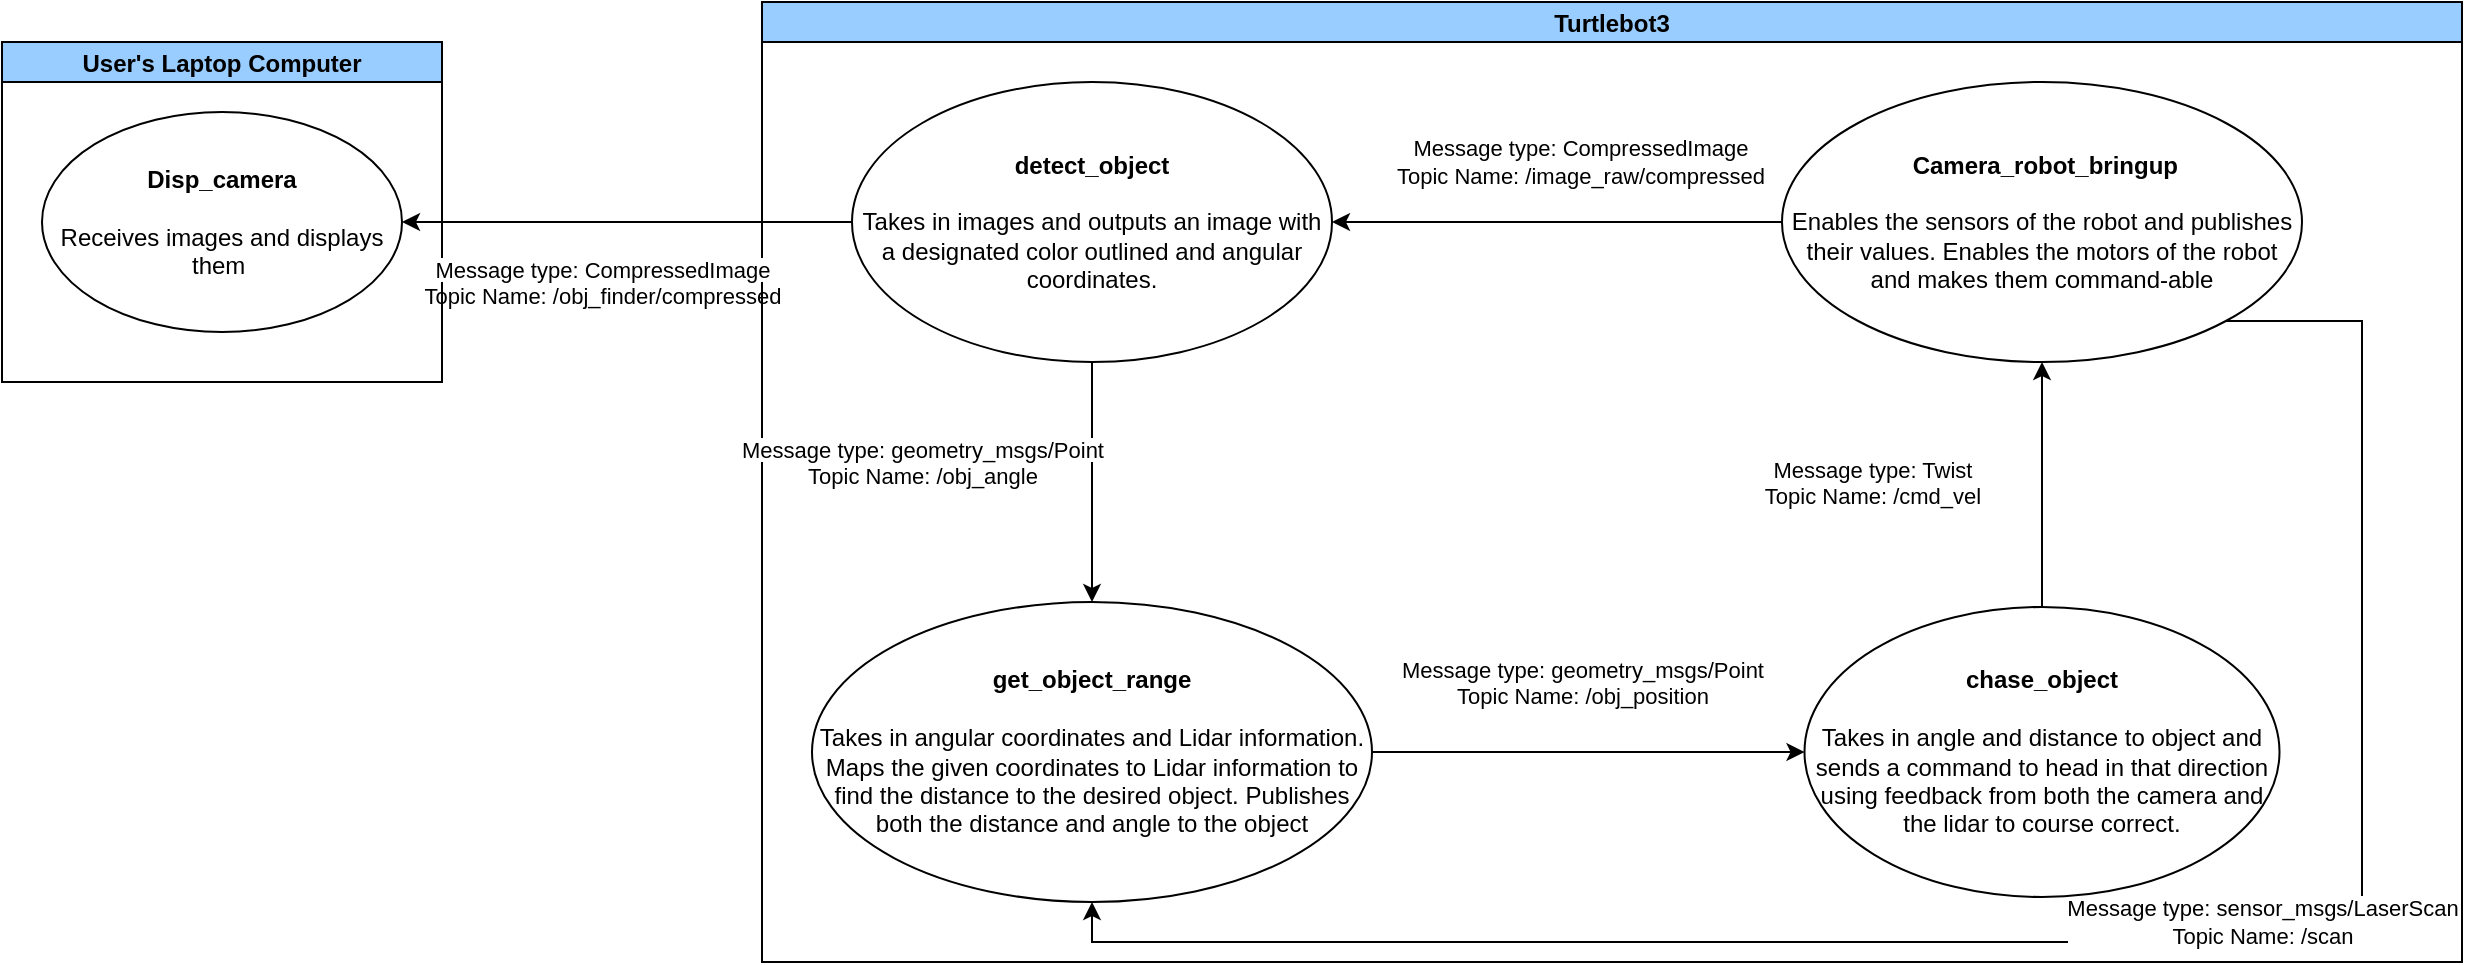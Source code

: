 <mxfile version="26.0.11">
  <diagram name="Page-1" id="Hwkt8vP_BsYERNc1rVaC">
    <mxGraphModel dx="1343" dy="611" grid="1" gridSize="10" guides="1" tooltips="1" connect="1" arrows="1" fold="1" page="1" pageScale="1" pageWidth="850" pageHeight="1100" math="0" shadow="0">
      <root>
        <mxCell id="0" />
        <mxCell id="1" parent="0" />
        <mxCell id="fQJ9Ryaz9KeabCS2UVXC-16" value="User&#39;s Laptop Computer" style="swimlane;startSize=20;horizontal=1;containerType=tree;newEdgeStyle={&quot;edgeStyle&quot;:&quot;elbowEdgeStyle&quot;,&quot;startArrow&quot;:&quot;none&quot;,&quot;endArrow&quot;:&quot;none&quot;};fillColor=#99CCFF;" parent="1" vertex="1">
          <mxGeometry x="300" y="170" width="220" height="170" as="geometry" />
        </mxCell>
        <mxCell id="fQJ9Ryaz9KeabCS2UVXC-25" value="&lt;b&gt;Disp_camera&lt;/b&gt;&lt;div&gt;&lt;b&gt;&lt;br&gt;&lt;/b&gt;&lt;/div&gt;&lt;div&gt;Receives images and displays them&amp;nbsp;&lt;/div&gt;" style="ellipse;whiteSpace=wrap;html=1;" parent="fQJ9Ryaz9KeabCS2UVXC-16" vertex="1">
          <mxGeometry x="20" y="35" width="180" height="110" as="geometry" />
        </mxCell>
        <mxCell id="fQJ9Ryaz9KeabCS2UVXC-24" value="Turtlebot3" style="swimlane;startSize=20;horizontal=1;containerType=tree;newEdgeStyle={&quot;edgeStyle&quot;:&quot;elbowEdgeStyle&quot;,&quot;startArrow&quot;:&quot;none&quot;,&quot;endArrow&quot;:&quot;none&quot;};fillColor=#99CCFF;" parent="1" vertex="1">
          <mxGeometry x="680" y="150" width="850" height="480" as="geometry" />
        </mxCell>
        <mxCell id="zRsS4sIv_-Lq1t2ImjYy-5" style="edgeStyle=orthogonalEdgeStyle;rounded=0;orthogonalLoop=1;jettySize=auto;html=1;exitX=1;exitY=1;exitDx=0;exitDy=0;entryX=0.5;entryY=1;entryDx=0;entryDy=0;" edge="1" parent="fQJ9Ryaz9KeabCS2UVXC-24" source="fQJ9Ryaz9KeabCS2UVXC-27" target="fQJ9Ryaz9KeabCS2UVXC-29">
          <mxGeometry relative="1" as="geometry">
            <Array as="points">
              <mxPoint x="800" y="160" />
              <mxPoint x="800" y="470" />
              <mxPoint x="165" y="470" />
            </Array>
          </mxGeometry>
        </mxCell>
        <mxCell id="zRsS4sIv_-Lq1t2ImjYy-6" value="Message type: sensor_msgs/LaserScan&lt;br&gt;Topic Name: /scan" style="edgeLabel;html=1;align=center;verticalAlign=middle;resizable=0;points=[];" vertex="1" connectable="0" parent="zRsS4sIv_-Lq1t2ImjYy-5">
          <mxGeometry x="-0.593" y="3" relative="1" as="geometry">
            <mxPoint x="-53" y="158" as="offset" />
          </mxGeometry>
        </mxCell>
        <mxCell id="fQJ9Ryaz9KeabCS2UVXC-27" value="&lt;b&gt;&amp;nbsp;Camera_robot_bringup&lt;/b&gt;&lt;div&gt;&lt;b&gt;&lt;br&gt;&lt;/b&gt;&lt;/div&gt;&lt;div&gt;Enables the sensors of the robot and publishes their values. Enables the motors of the robot and makes them command-able&lt;/div&gt;" style="ellipse;whiteSpace=wrap;html=1;" parent="fQJ9Ryaz9KeabCS2UVXC-24" vertex="1">
          <mxGeometry x="510" y="40" width="260" height="140" as="geometry" />
        </mxCell>
        <mxCell id="fQJ9Ryaz9KeabCS2UVXC-29" value="&lt;b&gt;get_object_range&lt;/b&gt;&lt;div&gt;&lt;b&gt;&lt;br&gt;&lt;/b&gt;&lt;/div&gt;&lt;div&gt;Takes in angular coordinates and Lidar information. Maps the given coordinates to Lidar information to find the distance to the desired object. Publishes both the distance and angle to the object&lt;/div&gt;" style="ellipse;whiteSpace=wrap;html=1;" parent="fQJ9Ryaz9KeabCS2UVXC-24" vertex="1">
          <mxGeometry x="25" y="300" width="280" height="150" as="geometry" />
        </mxCell>
        <mxCell id="fQJ9Ryaz9KeabCS2UVXC-30" value="&lt;b&gt;chase_object&lt;/b&gt;&lt;div&gt;&lt;b&gt;&lt;br&gt;&lt;/b&gt;&lt;/div&gt;&lt;div&gt;Takes in angle and distance to object and sends a command to head in that direction using feedback from both the camera and the lidar to course correct.&lt;/div&gt;" style="ellipse;whiteSpace=wrap;html=1;" parent="fQJ9Ryaz9KeabCS2UVXC-24" vertex="1">
          <mxGeometry x="521.25" y="302.5" width="237.5" height="145" as="geometry" />
        </mxCell>
        <mxCell id="fQJ9Ryaz9KeabCS2UVXC-28" value="&lt;b&gt;detect_object&lt;/b&gt;&lt;div&gt;&lt;b&gt;&lt;br&gt;&lt;/b&gt;&lt;/div&gt;&lt;div&gt;Takes in images and outputs an image with a designated color outlined and angular coordinates.&lt;/div&gt;" style="ellipse;whiteSpace=wrap;html=1;" parent="fQJ9Ryaz9KeabCS2UVXC-24" vertex="1">
          <mxGeometry x="45" y="40" width="240" height="140" as="geometry" />
        </mxCell>
        <mxCell id="fQJ9Ryaz9KeabCS2UVXC-40" value="" style="endArrow=classic;html=1;rounded=0;exitX=0.5;exitY=0;exitDx=0;exitDy=0;entryX=0.5;entryY=1;entryDx=0;entryDy=0;" parent="fQJ9Ryaz9KeabCS2UVXC-24" source="fQJ9Ryaz9KeabCS2UVXC-30" target="fQJ9Ryaz9KeabCS2UVXC-27" edge="1">
          <mxGeometry width="50" height="50" relative="1" as="geometry">
            <mxPoint x="310" y="230" as="sourcePoint" />
            <mxPoint x="410" y="210" as="targetPoint" />
          </mxGeometry>
        </mxCell>
        <mxCell id="fQJ9Ryaz9KeabCS2UVXC-41" value="" style="endArrow=classic;html=1;rounded=0;exitX=1;exitY=0.5;exitDx=0;exitDy=0;entryX=0;entryY=0.5;entryDx=0;entryDy=0;" parent="fQJ9Ryaz9KeabCS2UVXC-24" source="fQJ9Ryaz9KeabCS2UVXC-29" target="fQJ9Ryaz9KeabCS2UVXC-30" edge="1">
          <mxGeometry width="50" height="50" relative="1" as="geometry">
            <mxPoint x="310" y="260" as="sourcePoint" />
            <mxPoint x="330" y="260" as="targetPoint" />
          </mxGeometry>
        </mxCell>
        <mxCell id="fQJ9Ryaz9KeabCS2UVXC-42" value="" style="endArrow=classic;html=1;rounded=0;exitX=0.5;exitY=1;exitDx=0;exitDy=0;entryX=0.5;entryY=0;entryDx=0;entryDy=0;" parent="fQJ9Ryaz9KeabCS2UVXC-24" source="fQJ9Ryaz9KeabCS2UVXC-28" target="fQJ9Ryaz9KeabCS2UVXC-29" edge="1">
          <mxGeometry width="50" height="50" relative="1" as="geometry">
            <mxPoint x="310" y="260" as="sourcePoint" />
            <mxPoint x="250" y="200" as="targetPoint" />
          </mxGeometry>
        </mxCell>
        <mxCell id="fQJ9Ryaz9KeabCS2UVXC-43" value="" style="endArrow=classic;html=1;rounded=0;entryX=1;entryY=0.5;entryDx=0;entryDy=0;exitX=0;exitY=0.5;exitDx=0;exitDy=0;" parent="fQJ9Ryaz9KeabCS2UVXC-24" source="fQJ9Ryaz9KeabCS2UVXC-27" target="fQJ9Ryaz9KeabCS2UVXC-28" edge="1">
          <mxGeometry width="50" height="50" relative="1" as="geometry">
            <mxPoint x="330" y="190" as="sourcePoint" />
            <mxPoint x="360" y="210" as="targetPoint" />
          </mxGeometry>
        </mxCell>
        <mxCell id="fQJ9Ryaz9KeabCS2UVXC-45" value="Message type: CompressedImage&lt;div&gt;Topic Name: /image_raw/compressed&lt;/div&gt;" style="edgeLabel;html=1;align=center;verticalAlign=middle;resizable=0;points=[];" parent="fQJ9Ryaz9KeabCS2UVXC-43" vertex="1" connectable="0">
          <mxGeometry x="0.208" y="9" relative="1" as="geometry">
            <mxPoint x="35" y="-39" as="offset" />
          </mxGeometry>
        </mxCell>
        <mxCell id="fQJ9Ryaz9KeabCS2UVXC-50" value="&lt;span style=&quot;font-size: 11px; background-color: rgb(255, 255, 255);&quot;&gt;Message type: geometry_msgs/Point&lt;/span&gt;&lt;div style=&quot;--tw-scale-x: 1; --tw-scale-y: 1; --tw-pan-x: ; --tw-pan-y: ; --tw-pinch-zoom: ; --tw-scroll-snap-strictness: proximity; --tw-gradient-from-position: ; --tw-gradient-via-position: ; --tw-gradient-to-position: ; --tw-ordinal: ; --tw-slashed-zero: ; --tw-numeric-figure: ; --tw-numeric-spacing: ; --tw-numeric-fraction: ; --tw-ring-inset: ; --tw-ring-offset-width: 0px; --tw-ring-offset-color: #fff; --tw-ring-color: rgb(59 130 246 / .5); --tw-ring-offset-shadow: 0 0 #0000; --tw-ring-shadow: 0 0 #0000; --tw-shadow: 0 0 #0000; --tw-shadow-colored: 0 0 #0000; --tw-blur: ; --tw-brightness: ; --tw-contrast: ; --tw-grayscale: ; --tw-hue-rotate: ; --tw-invert: ; --tw-saturate: ; --tw-sepia: ; --tw-drop-shadow: ; --tw-backdrop-blur: ; --tw-backdrop-brightness: ; --tw-backdrop-contrast: ; --tw-backdrop-grayscale: ; --tw-backdrop-hue-rotate: ; --tw-backdrop-invert: ; --tw-backdrop-opacity: ; --tw-backdrop-saturate: ; --tw-backdrop-sepia: ; font-size: 11px;&quot;&gt;Topic Name: /obj_angle&lt;/div&gt;" style="text;html=1;align=center;verticalAlign=middle;resizable=0;points=[];autosize=1;strokeColor=none;fillColor=none;" parent="fQJ9Ryaz9KeabCS2UVXC-24" vertex="1">
          <mxGeometry x="-20" y="210" width="200" height="40" as="geometry" />
        </mxCell>
        <mxCell id="fQJ9Ryaz9KeabCS2UVXC-51" value="&lt;span style=&quot;--tw-scale-x: 1; --tw-scale-y: 1; --tw-pan-x: ; --tw-pan-y: ; --tw-pinch-zoom: ; --tw-scroll-snap-strictness: proximity; --tw-gradient-from-position: ; --tw-gradient-via-position: ; --tw-gradient-to-position: ; --tw-ordinal: ; --tw-slashed-zero: ; --tw-numeric-figure: ; --tw-numeric-spacing: ; --tw-numeric-fraction: ; --tw-ring-inset: ; --tw-ring-offset-width: 0px; --tw-ring-offset-color: light-dark(#fff, #000000); --tw-ring-color: rgb(59 130 246 / .5); --tw-ring-offset-shadow: 0 0 #0000; --tw-ring-shadow: 0 0 #0000; --tw-shadow: 0 0 #0000; --tw-shadow-colored: 0 0 #0000; --tw-blur: ; --tw-brightness: ; --tw-contrast: ; --tw-grayscale: ; --tw-hue-rotate: ; --tw-invert: ; --tw-saturate: ; --tw-sepia: ; --tw-drop-shadow: ; --tw-backdrop-blur: ; --tw-backdrop-brightness: ; --tw-backdrop-contrast: ; --tw-backdrop-grayscale: ; --tw-backdrop-hue-rotate: ; --tw-backdrop-invert: ; --tw-backdrop-opacity: ; --tw-backdrop-saturate: ; --tw-backdrop-sepia: ; font-size: 11px; background-color: rgb(255, 255, 255);&quot;&gt;Message type: geometry_msgs/Point&lt;/span&gt;&lt;div style=&quot;--tw-scale-x: 1; --tw-scale-y: 1; --tw-pan-x: ; --tw-pan-y: ; --tw-pinch-zoom: ; --tw-scroll-snap-strictness: proximity; --tw-gradient-from-position: ; --tw-gradient-via-position: ; --tw-gradient-to-position: ; --tw-ordinal: ; --tw-slashed-zero: ; --tw-numeric-figure: ; --tw-numeric-spacing: ; --tw-numeric-fraction: ; --tw-ring-inset: ; --tw-ring-offset-width: 0px; --tw-ring-offset-color: light-dark(#fff, #000000); --tw-ring-color: rgb(59 130 246 / .5); --tw-ring-offset-shadow: 0 0 #0000; --tw-ring-shadow: 0 0 #0000; --tw-shadow: 0 0 #0000; --tw-shadow-colored: 0 0 #0000; --tw-blur: ; --tw-brightness: ; --tw-contrast: ; --tw-grayscale: ; --tw-hue-rotate: ; --tw-invert: ; --tw-saturate: ; --tw-sepia: ; --tw-drop-shadow: ; --tw-backdrop-blur: ; --tw-backdrop-brightness: ; --tw-backdrop-contrast: ; --tw-backdrop-grayscale: ; --tw-backdrop-hue-rotate: ; --tw-backdrop-invert: ; --tw-backdrop-opacity: ; --tw-backdrop-saturate: ; --tw-backdrop-sepia: ; font-size: 11px;&quot;&gt;Topic Name: /obj_position&lt;/div&gt;" style="text;html=1;align=center;verticalAlign=middle;resizable=0;points=[];autosize=1;strokeColor=none;fillColor=none;" parent="fQJ9Ryaz9KeabCS2UVXC-24" vertex="1">
          <mxGeometry x="310" y="320" width="200" height="40" as="geometry" />
        </mxCell>
        <mxCell id="fQJ9Ryaz9KeabCS2UVXC-52" value="&lt;span style=&quot;--tw-scale-x: 1; --tw-scale-y: 1; --tw-pan-x: ; --tw-pan-y: ; --tw-pinch-zoom: ; --tw-scroll-snap-strictness: proximity; --tw-gradient-from-position: ; --tw-gradient-via-position: ; --tw-gradient-to-position: ; --tw-ordinal: ; --tw-slashed-zero: ; --tw-numeric-figure: ; --tw-numeric-spacing: ; --tw-numeric-fraction: ; --tw-ring-inset: ; --tw-ring-offset-width: 0px; --tw-ring-offset-color: #fff; --tw-ring-color: rgb(59 130 246 / .5); --tw-ring-offset-shadow: 0 0 #0000; --tw-ring-shadow: 0 0 #0000; --tw-shadow: 0 0 #0000; --tw-shadow-colored: 0 0 #0000; --tw-blur: ; --tw-brightness: ; --tw-contrast: ; --tw-grayscale: ; --tw-hue-rotate: ; --tw-invert: ; --tw-saturate: ; --tw-sepia: ; --tw-drop-shadow: ; --tw-backdrop-blur: ; --tw-backdrop-brightness: ; --tw-backdrop-contrast: ; --tw-backdrop-grayscale: ; --tw-backdrop-hue-rotate: ; --tw-backdrop-invert: ; --tw-backdrop-opacity: ; --tw-backdrop-saturate: ; --tw-backdrop-sepia: ; font-size: 11px; background-color: rgb(255, 255, 255);&quot;&gt;Message type: Twist&lt;/span&gt;&lt;div style=&quot;--tw-scale-x: 1; --tw-scale-y: 1; --tw-pan-x: ; --tw-pan-y: ; --tw-pinch-zoom: ; --tw-scroll-snap-strictness: proximity; --tw-gradient-from-position: ; --tw-gradient-via-position: ; --tw-gradient-to-position: ; --tw-ordinal: ; --tw-slashed-zero: ; --tw-numeric-figure: ; --tw-numeric-spacing: ; --tw-numeric-fraction: ; --tw-ring-inset: ; --tw-ring-offset-width: 0px; --tw-ring-offset-color: #fff; --tw-ring-color: rgb(59 130 246 / .5); --tw-ring-offset-shadow: 0 0 #0000; --tw-ring-shadow: 0 0 #0000; --tw-shadow: 0 0 #0000; --tw-shadow-colored: 0 0 #0000; --tw-blur: ; --tw-brightness: ; --tw-contrast: ; --tw-grayscale: ; --tw-hue-rotate: ; --tw-invert: ; --tw-saturate: ; --tw-sepia: ; --tw-drop-shadow: ; --tw-backdrop-blur: ; --tw-backdrop-brightness: ; --tw-backdrop-contrast: ; --tw-backdrop-grayscale: ; --tw-backdrop-hue-rotate: ; --tw-backdrop-invert: ; --tw-backdrop-opacity: ; --tw-backdrop-saturate: ; --tw-backdrop-sepia: ; font-size: 11px;&quot;&gt;Topic Name: /cmd_vel&lt;/div&gt;" style="text;html=1;align=center;verticalAlign=middle;resizable=0;points=[];autosize=1;strokeColor=none;fillColor=none;" parent="fQJ9Ryaz9KeabCS2UVXC-24" vertex="1">
          <mxGeometry x="490" y="220" width="130" height="40" as="geometry" />
        </mxCell>
        <mxCell id="fQJ9Ryaz9KeabCS2UVXC-48" value="&lt;span style=&quot;font-size: 11px; background-color: rgb(255, 255, 255);&quot;&gt;Message type: CompressedImage&lt;/span&gt;&lt;div style=&quot;--tw-scale-x: 1; --tw-scale-y: 1; --tw-pan-x: ; --tw-pan-y: ; --tw-pinch-zoom: ; --tw-scroll-snap-strictness: proximity; --tw-gradient-from-position: ; --tw-gradient-via-position: ; --tw-gradient-to-position: ; --tw-ordinal: ; --tw-slashed-zero: ; --tw-numeric-figure: ; --tw-numeric-spacing: ; --tw-numeric-fraction: ; --tw-ring-inset: ; --tw-ring-offset-width: 0px; --tw-ring-offset-color: #fff; --tw-ring-color: rgb(59 130 246 / .5); --tw-ring-offset-shadow: 0 0 #0000; --tw-ring-shadow: 0 0 #0000; --tw-shadow: 0 0 #0000; --tw-shadow-colored: 0 0 #0000; --tw-blur: ; --tw-brightness: ; --tw-contrast: ; --tw-grayscale: ; --tw-hue-rotate: ; --tw-invert: ; --tw-saturate: ; --tw-sepia: ; --tw-drop-shadow: ; --tw-backdrop-blur: ; --tw-backdrop-brightness: ; --tw-backdrop-contrast: ; --tw-backdrop-grayscale: ; --tw-backdrop-hue-rotate: ; --tw-backdrop-invert: ; --tw-backdrop-opacity: ; --tw-backdrop-saturate: ; --tw-backdrop-sepia: ; font-size: 11px;&quot;&gt;Topic Name: /obj_finder/compressed&lt;/div&gt;" style="text;html=1;align=center;verticalAlign=middle;resizable=0;points=[];autosize=1;strokeColor=none;fillColor=none;" parent="1" vertex="1">
          <mxGeometry x="500" y="270" width="200" height="40" as="geometry" />
        </mxCell>
        <mxCell id="fQJ9Ryaz9KeabCS2UVXC-49" value="" style="endArrow=classic;html=1;rounded=0;exitX=0;exitY=0.5;exitDx=0;exitDy=0;entryX=1;entryY=0.5;entryDx=0;entryDy=0;" parent="1" source="fQJ9Ryaz9KeabCS2UVXC-28" target="fQJ9Ryaz9KeabCS2UVXC-25" edge="1">
          <mxGeometry width="50" height="50" relative="1" as="geometry">
            <mxPoint x="370" y="410" as="sourcePoint" />
            <mxPoint x="420" y="360" as="targetPoint" />
          </mxGeometry>
        </mxCell>
      </root>
    </mxGraphModel>
  </diagram>
</mxfile>
